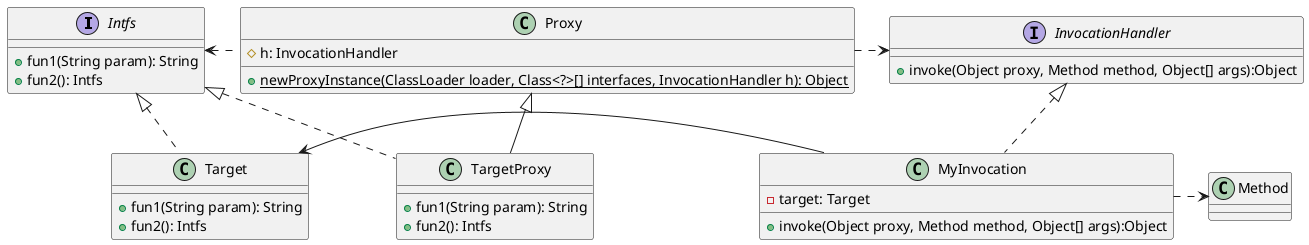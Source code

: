 @startuml
'https://plantuml.com/class-diagram

interface Intfs {
+fun1(String param): String
+fun2(): Intfs
}

class Target {
+fun1(String param): String
+fun2(): Intfs
}

interface InvocationHandler {
+invoke(Object proxy, Method method, Object[] args):Object
}

class MyInvocation {
-target: Target
+invoke(Object proxy, Method method, Object[] args):Object
}

class Method {
}

class Proxy {
#h: InvocationHandler
{static} +newProxyInstance(ClassLoader loader, Class<?>[] interfaces, InvocationHandler h): Object
}

class TargetProxy {
+fun1(String param): String
+fun2(): Intfs
}

'relationship
Target..up|>Intfs
TargetProxy..up|>Intfs
TargetProxy--up|>Proxy

MyInvocation..up|>InvocationHandler
MyInvocation-left->Target
MyInvocation..right>Method

Proxy..left>Intfs
Proxy..right>InvocationHandler

@enduml
